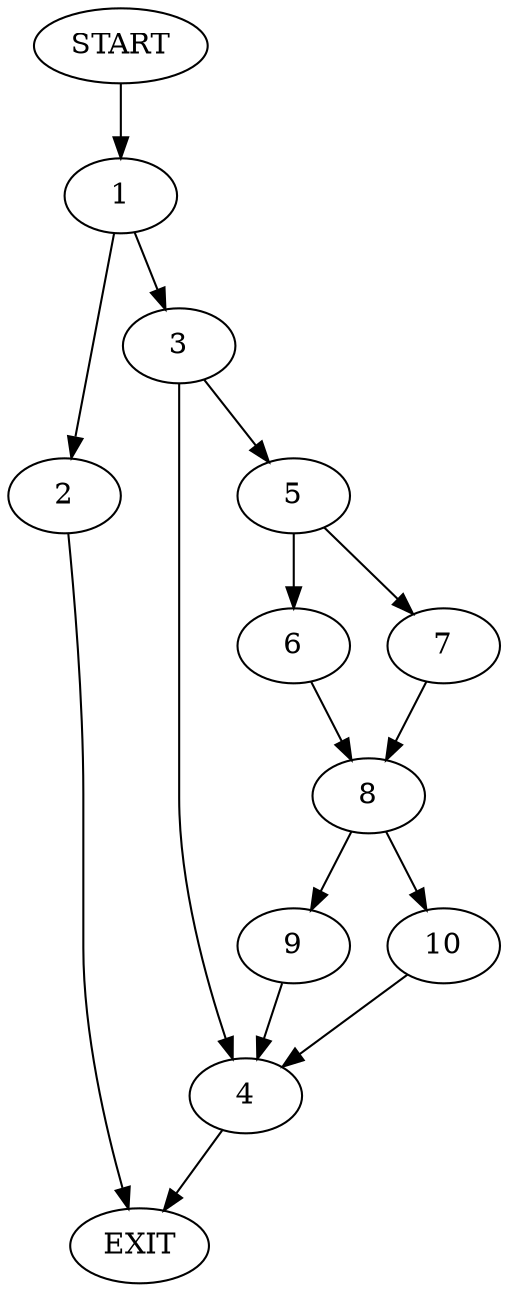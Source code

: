 digraph {
0 [label="START"]
11 [label="EXIT"]
0 -> 1
1 -> 2
1 -> 3
3 -> 4
3 -> 5
2 -> 11
4 -> 11
5 -> 6
5 -> 7
7 -> 8
6 -> 8
8 -> 9
8 -> 10
9 -> 4
10 -> 4
}

